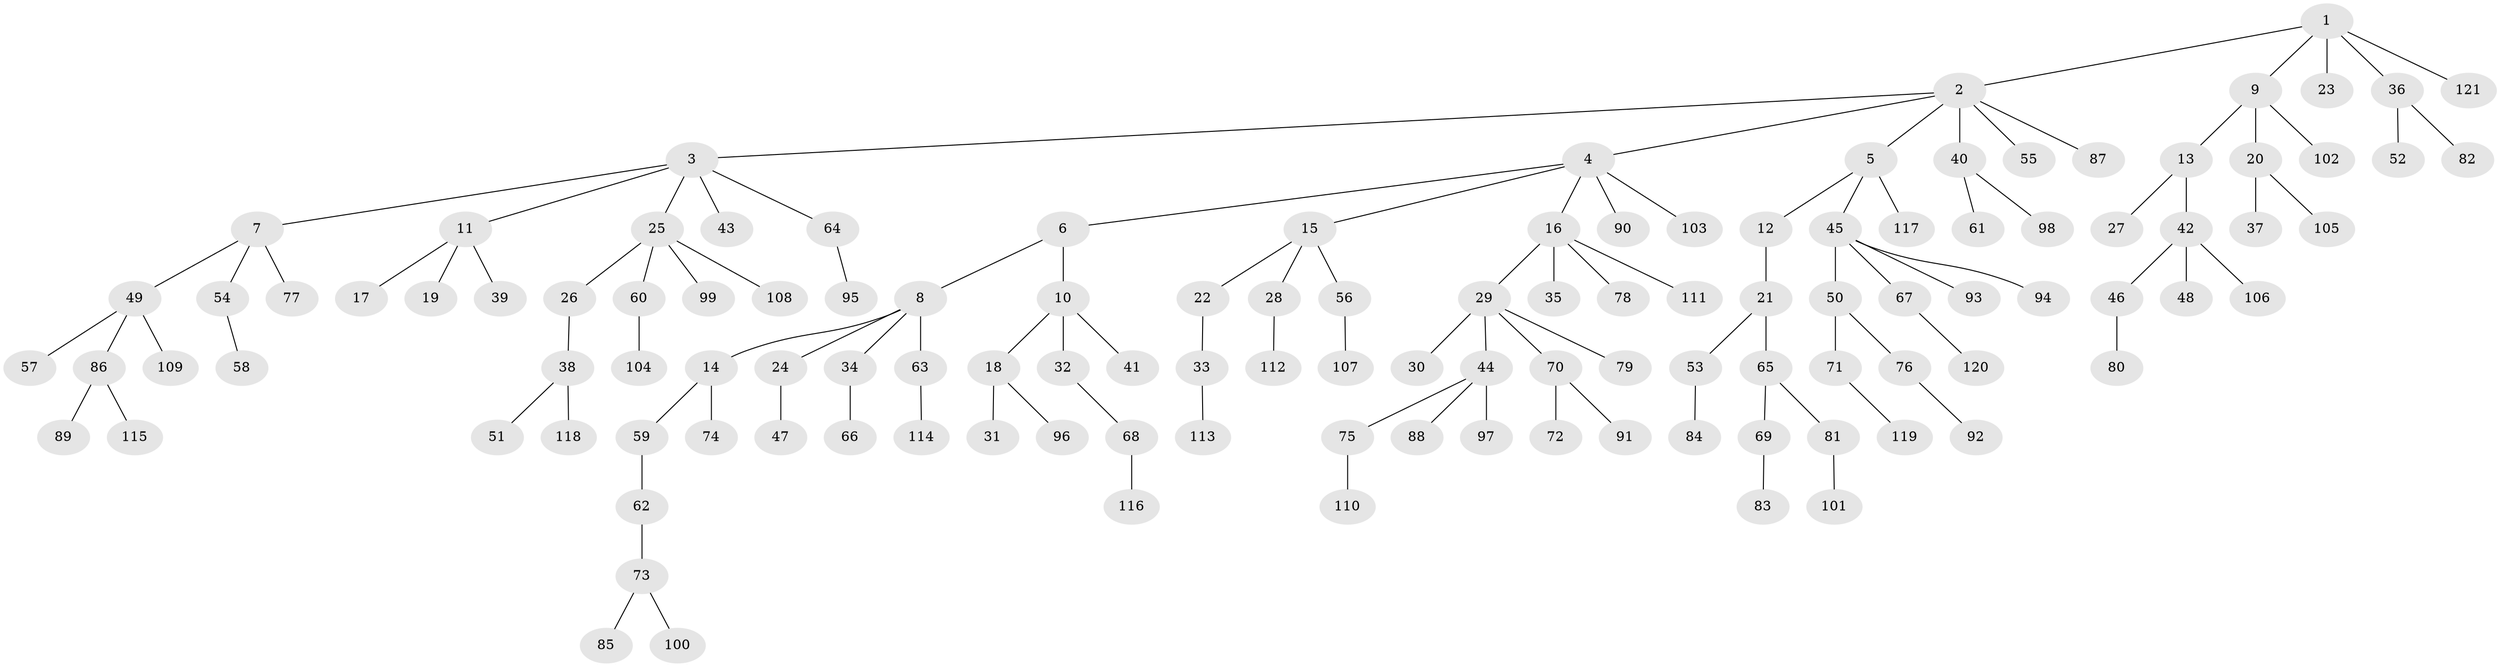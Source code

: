 // coarse degree distribution, {3: 0.17647058823529413, 5: 0.047058823529411764, 1: 0.5294117647058824, 2: 0.16470588235294117, 4: 0.07058823529411765, 6: 0.011764705882352941}
// Generated by graph-tools (version 1.1) at 2025/37/03/04/25 23:37:21]
// undirected, 121 vertices, 120 edges
graph export_dot {
  node [color=gray90,style=filled];
  1;
  2;
  3;
  4;
  5;
  6;
  7;
  8;
  9;
  10;
  11;
  12;
  13;
  14;
  15;
  16;
  17;
  18;
  19;
  20;
  21;
  22;
  23;
  24;
  25;
  26;
  27;
  28;
  29;
  30;
  31;
  32;
  33;
  34;
  35;
  36;
  37;
  38;
  39;
  40;
  41;
  42;
  43;
  44;
  45;
  46;
  47;
  48;
  49;
  50;
  51;
  52;
  53;
  54;
  55;
  56;
  57;
  58;
  59;
  60;
  61;
  62;
  63;
  64;
  65;
  66;
  67;
  68;
  69;
  70;
  71;
  72;
  73;
  74;
  75;
  76;
  77;
  78;
  79;
  80;
  81;
  82;
  83;
  84;
  85;
  86;
  87;
  88;
  89;
  90;
  91;
  92;
  93;
  94;
  95;
  96;
  97;
  98;
  99;
  100;
  101;
  102;
  103;
  104;
  105;
  106;
  107;
  108;
  109;
  110;
  111;
  112;
  113;
  114;
  115;
  116;
  117;
  118;
  119;
  120;
  121;
  1 -- 2;
  1 -- 9;
  1 -- 23;
  1 -- 36;
  1 -- 121;
  2 -- 3;
  2 -- 4;
  2 -- 5;
  2 -- 40;
  2 -- 55;
  2 -- 87;
  3 -- 7;
  3 -- 11;
  3 -- 25;
  3 -- 43;
  3 -- 64;
  4 -- 6;
  4 -- 15;
  4 -- 16;
  4 -- 90;
  4 -- 103;
  5 -- 12;
  5 -- 45;
  5 -- 117;
  6 -- 8;
  6 -- 10;
  7 -- 49;
  7 -- 54;
  7 -- 77;
  8 -- 14;
  8 -- 24;
  8 -- 34;
  8 -- 63;
  9 -- 13;
  9 -- 20;
  9 -- 102;
  10 -- 18;
  10 -- 32;
  10 -- 41;
  11 -- 17;
  11 -- 19;
  11 -- 39;
  12 -- 21;
  13 -- 27;
  13 -- 42;
  14 -- 59;
  14 -- 74;
  15 -- 22;
  15 -- 28;
  15 -- 56;
  16 -- 29;
  16 -- 35;
  16 -- 78;
  16 -- 111;
  18 -- 31;
  18 -- 96;
  20 -- 37;
  20 -- 105;
  21 -- 53;
  21 -- 65;
  22 -- 33;
  24 -- 47;
  25 -- 26;
  25 -- 60;
  25 -- 99;
  25 -- 108;
  26 -- 38;
  28 -- 112;
  29 -- 30;
  29 -- 44;
  29 -- 70;
  29 -- 79;
  32 -- 68;
  33 -- 113;
  34 -- 66;
  36 -- 52;
  36 -- 82;
  38 -- 51;
  38 -- 118;
  40 -- 61;
  40 -- 98;
  42 -- 46;
  42 -- 48;
  42 -- 106;
  44 -- 75;
  44 -- 88;
  44 -- 97;
  45 -- 50;
  45 -- 67;
  45 -- 93;
  45 -- 94;
  46 -- 80;
  49 -- 57;
  49 -- 86;
  49 -- 109;
  50 -- 71;
  50 -- 76;
  53 -- 84;
  54 -- 58;
  56 -- 107;
  59 -- 62;
  60 -- 104;
  62 -- 73;
  63 -- 114;
  64 -- 95;
  65 -- 69;
  65 -- 81;
  67 -- 120;
  68 -- 116;
  69 -- 83;
  70 -- 72;
  70 -- 91;
  71 -- 119;
  73 -- 85;
  73 -- 100;
  75 -- 110;
  76 -- 92;
  81 -- 101;
  86 -- 89;
  86 -- 115;
}
